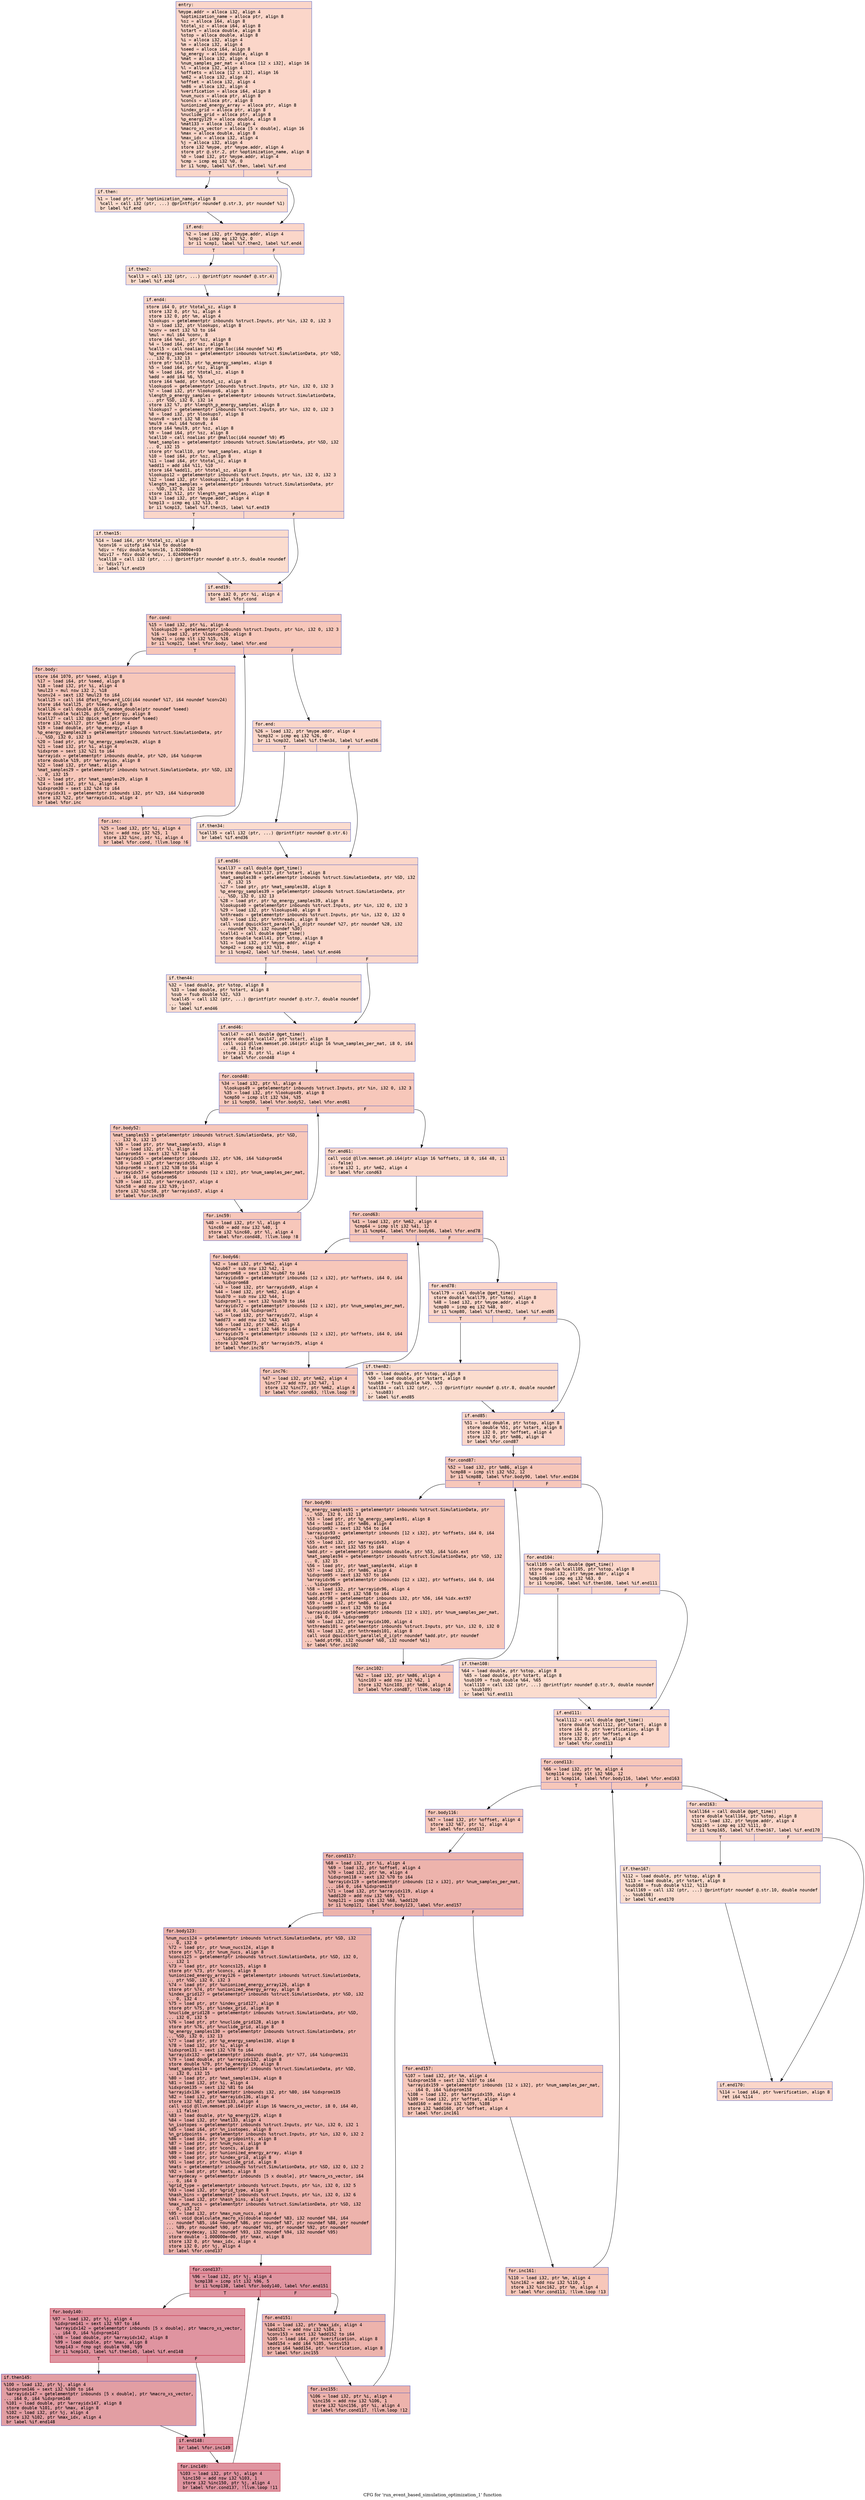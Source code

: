 digraph "CFG for 'run_event_based_simulation_optimization_1' function" {
	label="CFG for 'run_event_based_simulation_optimization_1' function";

	Node0x564d03c29270 [shape=record,color="#3d50c3ff", style=filled, fillcolor="#f6a38570" fontname="Courier",label="{entry:\l|  %mype.addr = alloca i32, align 4\l  %optimization_name = alloca ptr, align 8\l  %sz = alloca i64, align 8\l  %total_sz = alloca i64, align 8\l  %start = alloca double, align 8\l  %stop = alloca double, align 8\l  %i = alloca i32, align 4\l  %m = alloca i32, align 4\l  %seed = alloca i64, align 8\l  %p_energy = alloca double, align 8\l  %mat = alloca i32, align 4\l  %num_samples_per_mat = alloca [12 x i32], align 16\l  %l = alloca i32, align 4\l  %offsets = alloca [12 x i32], align 16\l  %m62 = alloca i32, align 4\l  %offset = alloca i32, align 4\l  %m86 = alloca i32, align 4\l  %verification = alloca i64, align 8\l  %num_nucs = alloca ptr, align 8\l  %concs = alloca ptr, align 8\l  %unionized_energy_array = alloca ptr, align 8\l  %index_grid = alloca ptr, align 8\l  %nuclide_grid = alloca ptr, align 8\l  %p_energy129 = alloca double, align 8\l  %mat133 = alloca i32, align 4\l  %macro_xs_vector = alloca [5 x double], align 16\l  %max = alloca double, align 8\l  %max_idx = alloca i32, align 4\l  %j = alloca i32, align 4\l  store i32 %mype, ptr %mype.addr, align 4\l  store ptr @.str.2, ptr %optimization_name, align 8\l  %0 = load i32, ptr %mype.addr, align 4\l  %cmp = icmp eq i32 %0, 0\l  br i1 %cmp, label %if.then, label %if.end\l|{<s0>T|<s1>F}}"];
	Node0x564d03c29270:s0 -> Node0x564d03c05240[tooltip="entry -> if.then\nProbability 37.50%" ];
	Node0x564d03c29270:s1 -> Node0x564d03c052b0[tooltip="entry -> if.end\nProbability 62.50%" ];
	Node0x564d03c05240 [shape=record,color="#3d50c3ff", style=filled, fillcolor="#f7af9170" fontname="Courier",label="{if.then:\l|  %1 = load ptr, ptr %optimization_name, align 8\l  %call = call i32 (ptr, ...) @printf(ptr noundef @.str.3, ptr noundef %1)\l  br label %if.end\l}"];
	Node0x564d03c05240 -> Node0x564d03c052b0[tooltip="if.then -> if.end\nProbability 100.00%" ];
	Node0x564d03c052b0 [shape=record,color="#3d50c3ff", style=filled, fillcolor="#f6a38570" fontname="Courier",label="{if.end:\l|  %2 = load i32, ptr %mype.addr, align 4\l  %cmp1 = icmp eq i32 %2, 0\l  br i1 %cmp1, label %if.then2, label %if.end4\l|{<s0>T|<s1>F}}"];
	Node0x564d03c052b0:s0 -> Node0x564d03c05720[tooltip="if.end -> if.then2\nProbability 37.50%" ];
	Node0x564d03c052b0:s1 -> Node0x564d03c05770[tooltip="if.end -> if.end4\nProbability 62.50%" ];
	Node0x564d03c05720 [shape=record,color="#3d50c3ff", style=filled, fillcolor="#f7af9170" fontname="Courier",label="{if.then2:\l|  %call3 = call i32 (ptr, ...) @printf(ptr noundef @.str.4)\l  br label %if.end4\l}"];
	Node0x564d03c05720 -> Node0x564d03c05770[tooltip="if.then2 -> if.end4\nProbability 100.00%" ];
	Node0x564d03c05770 [shape=record,color="#3d50c3ff", style=filled, fillcolor="#f6a38570" fontname="Courier",label="{if.end4:\l|  store i64 0, ptr %total_sz, align 8\l  store i32 0, ptr %i, align 4\l  store i32 0, ptr %m, align 4\l  %lookups = getelementptr inbounds %struct.Inputs, ptr %in, i32 0, i32 3\l  %3 = load i32, ptr %lookups, align 8\l  %conv = sext i32 %3 to i64\l  %mul = mul i64 %conv, 8\l  store i64 %mul, ptr %sz, align 8\l  %4 = load i64, ptr %sz, align 8\l  %call5 = call noalias ptr @malloc(i64 noundef %4) #5\l  %p_energy_samples = getelementptr inbounds %struct.SimulationData, ptr %SD,\l... i32 0, i32 13\l  store ptr %call5, ptr %p_energy_samples, align 8\l  %5 = load i64, ptr %sz, align 8\l  %6 = load i64, ptr %total_sz, align 8\l  %add = add i64 %6, %5\l  store i64 %add, ptr %total_sz, align 8\l  %lookups6 = getelementptr inbounds %struct.Inputs, ptr %in, i32 0, i32 3\l  %7 = load i32, ptr %lookups6, align 8\l  %length_p_energy_samples = getelementptr inbounds %struct.SimulationData,\l... ptr %SD, i32 0, i32 14\l  store i32 %7, ptr %length_p_energy_samples, align 8\l  %lookups7 = getelementptr inbounds %struct.Inputs, ptr %in, i32 0, i32 3\l  %8 = load i32, ptr %lookups7, align 8\l  %conv8 = sext i32 %8 to i64\l  %mul9 = mul i64 %conv8, 4\l  store i64 %mul9, ptr %sz, align 8\l  %9 = load i64, ptr %sz, align 8\l  %call10 = call noalias ptr @malloc(i64 noundef %9) #5\l  %mat_samples = getelementptr inbounds %struct.SimulationData, ptr %SD, i32\l... 0, i32 15\l  store ptr %call10, ptr %mat_samples, align 8\l  %10 = load i64, ptr %sz, align 8\l  %11 = load i64, ptr %total_sz, align 8\l  %add11 = add i64 %11, %10\l  store i64 %add11, ptr %total_sz, align 8\l  %lookups12 = getelementptr inbounds %struct.Inputs, ptr %in, i32 0, i32 3\l  %12 = load i32, ptr %lookups12, align 8\l  %length_mat_samples = getelementptr inbounds %struct.SimulationData, ptr\l... %SD, i32 0, i32 16\l  store i32 %12, ptr %length_mat_samples, align 8\l  %13 = load i32, ptr %mype.addr, align 4\l  %cmp13 = icmp eq i32 %13, 0\l  br i1 %cmp13, label %if.then15, label %if.end19\l|{<s0>T|<s1>F}}"];
	Node0x564d03c05770:s0 -> Node0x564d03c07960[tooltip="if.end4 -> if.then15\nProbability 37.50%" ];
	Node0x564d03c05770:s1 -> Node0x564d03c079b0[tooltip="if.end4 -> if.end19\nProbability 62.50%" ];
	Node0x564d03c07960 [shape=record,color="#3d50c3ff", style=filled, fillcolor="#f7af9170" fontname="Courier",label="{if.then15:\l|  %14 = load i64, ptr %total_sz, align 8\l  %conv16 = uitofp i64 %14 to double\l  %div = fdiv double %conv16, 1.024000e+03\l  %div17 = fdiv double %div, 1.024000e+03\l  %call18 = call i32 (ptr, ...) @printf(ptr noundef @.str.5, double noundef\l... %div17)\l  br label %if.end19\l}"];
	Node0x564d03c07960 -> Node0x564d03c079b0[tooltip="if.then15 -> if.end19\nProbability 100.00%" ];
	Node0x564d03c079b0 [shape=record,color="#3d50c3ff", style=filled, fillcolor="#f6a38570" fontname="Courier",label="{if.end19:\l|  store i32 0, ptr %i, align 4\l  br label %for.cond\l}"];
	Node0x564d03c079b0 -> Node0x564d03c31810[tooltip="if.end19 -> for.cond\nProbability 100.00%" ];
	Node0x564d03c31810 [shape=record,color="#3d50c3ff", style=filled, fillcolor="#ec7f6370" fontname="Courier",label="{for.cond:\l|  %15 = load i32, ptr %i, align 4\l  %lookups20 = getelementptr inbounds %struct.Inputs, ptr %in, i32 0, i32 3\l  %16 = load i32, ptr %lookups20, align 8\l  %cmp21 = icmp slt i32 %15, %16\l  br i1 %cmp21, label %for.body, label %for.end\l|{<s0>T|<s1>F}}"];
	Node0x564d03c31810:s0 -> Node0x564d03c31b70[tooltip="for.cond -> for.body\nProbability 96.88%" ];
	Node0x564d03c31810:s1 -> Node0x564d03c31bf0[tooltip="for.cond -> for.end\nProbability 3.12%" ];
	Node0x564d03c31b70 [shape=record,color="#3d50c3ff", style=filled, fillcolor="#ec7f6370" fontname="Courier",label="{for.body:\l|  store i64 1070, ptr %seed, align 8\l  %17 = load i64, ptr %seed, align 8\l  %18 = load i32, ptr %i, align 4\l  %mul23 = mul nsw i32 2, %18\l  %conv24 = sext i32 %mul23 to i64\l  %call25 = call i64 @fast_forward_LCG(i64 noundef %17, i64 noundef %conv24)\l  store i64 %call25, ptr %seed, align 8\l  %call26 = call double @LCG_random_double(ptr noundef %seed)\l  store double %call26, ptr %p_energy, align 8\l  %call27 = call i32 @pick_mat(ptr noundef %seed)\l  store i32 %call27, ptr %mat, align 4\l  %19 = load double, ptr %p_energy, align 8\l  %p_energy_samples28 = getelementptr inbounds %struct.SimulationData, ptr\l... %SD, i32 0, i32 13\l  %20 = load ptr, ptr %p_energy_samples28, align 8\l  %21 = load i32, ptr %i, align 4\l  %idxprom = sext i32 %21 to i64\l  %arrayidx = getelementptr inbounds double, ptr %20, i64 %idxprom\l  store double %19, ptr %arrayidx, align 8\l  %22 = load i32, ptr %mat, align 4\l  %mat_samples29 = getelementptr inbounds %struct.SimulationData, ptr %SD, i32\l... 0, i32 15\l  %23 = load ptr, ptr %mat_samples29, align 8\l  %24 = load i32, ptr %i, align 4\l  %idxprom30 = sext i32 %24 to i64\l  %arrayidx31 = getelementptr inbounds i32, ptr %23, i64 %idxprom30\l  store i32 %22, ptr %arrayidx31, align 4\l  br label %for.inc\l}"];
	Node0x564d03c31b70 -> Node0x564d03c32e40[tooltip="for.body -> for.inc\nProbability 100.00%" ];
	Node0x564d03c32e40 [shape=record,color="#3d50c3ff", style=filled, fillcolor="#ec7f6370" fontname="Courier",label="{for.inc:\l|  %25 = load i32, ptr %i, align 4\l  %inc = add nsw i32 %25, 1\l  store i32 %inc, ptr %i, align 4\l  br label %for.cond, !llvm.loop !6\l}"];
	Node0x564d03c32e40 -> Node0x564d03c31810[tooltip="for.inc -> for.cond\nProbability 100.00%" ];
	Node0x564d03c31bf0 [shape=record,color="#3d50c3ff", style=filled, fillcolor="#f6a38570" fontname="Courier",label="{for.end:\l|  %26 = load i32, ptr %mype.addr, align 4\l  %cmp32 = icmp eq i32 %26, 0\l  br i1 %cmp32, label %if.then34, label %if.end36\l|{<s0>T|<s1>F}}"];
	Node0x564d03c31bf0:s0 -> Node0x564d03c333a0[tooltip="for.end -> if.then34\nProbability 37.50%" ];
	Node0x564d03c31bf0:s1 -> Node0x564d03c333f0[tooltip="for.end -> if.end36\nProbability 62.50%" ];
	Node0x564d03c333a0 [shape=record,color="#3d50c3ff", style=filled, fillcolor="#f7af9170" fontname="Courier",label="{if.then34:\l|  %call35 = call i32 (ptr, ...) @printf(ptr noundef @.str.6)\l  br label %if.end36\l}"];
	Node0x564d03c333a0 -> Node0x564d03c333f0[tooltip="if.then34 -> if.end36\nProbability 100.00%" ];
	Node0x564d03c333f0 [shape=record,color="#3d50c3ff", style=filled, fillcolor="#f6a38570" fontname="Courier",label="{if.end36:\l|  %call37 = call double @get_time()\l  store double %call37, ptr %start, align 8\l  %mat_samples38 = getelementptr inbounds %struct.SimulationData, ptr %SD, i32\l... 0, i32 15\l  %27 = load ptr, ptr %mat_samples38, align 8\l  %p_energy_samples39 = getelementptr inbounds %struct.SimulationData, ptr\l... %SD, i32 0, i32 13\l  %28 = load ptr, ptr %p_energy_samples39, align 8\l  %lookups40 = getelementptr inbounds %struct.Inputs, ptr %in, i32 0, i32 3\l  %29 = load i32, ptr %lookups40, align 8\l  %nthreads = getelementptr inbounds %struct.Inputs, ptr %in, i32 0, i32 0\l  %30 = load i32, ptr %nthreads, align 8\l  call void @quickSort_parallel_i_d(ptr noundef %27, ptr noundef %28, i32\l... noundef %29, i32 noundef %30)\l  %call41 = call double @get_time()\l  store double %call41, ptr %stop, align 8\l  %31 = load i32, ptr %mype.addr, align 4\l  %cmp42 = icmp eq i32 %31, 0\l  br i1 %cmp42, label %if.then44, label %if.end46\l|{<s0>T|<s1>F}}"];
	Node0x564d03c333f0:s0 -> Node0x564d03c34310[tooltip="if.end36 -> if.then44\nProbability 37.50%" ];
	Node0x564d03c333f0:s1 -> Node0x564d03c34360[tooltip="if.end36 -> if.end46\nProbability 62.50%" ];
	Node0x564d03c34310 [shape=record,color="#3d50c3ff", style=filled, fillcolor="#f7af9170" fontname="Courier",label="{if.then44:\l|  %32 = load double, ptr %stop, align 8\l  %33 = load double, ptr %start, align 8\l  %sub = fsub double %32, %33\l  %call45 = call i32 (ptr, ...) @printf(ptr noundef @.str.7, double noundef\l... %sub)\l  br label %if.end46\l}"];
	Node0x564d03c34310 -> Node0x564d03c34360[tooltip="if.then44 -> if.end46\nProbability 100.00%" ];
	Node0x564d03c34360 [shape=record,color="#3d50c3ff", style=filled, fillcolor="#f6a38570" fontname="Courier",label="{if.end46:\l|  %call47 = call double @get_time()\l  store double %call47, ptr %start, align 8\l  call void @llvm.memset.p0.i64(ptr align 16 %num_samples_per_mat, i8 0, i64\l... 48, i1 false)\l  store i32 0, ptr %l, align 4\l  br label %for.cond48\l}"];
	Node0x564d03c34360 -> Node0x564d03c06cb0[tooltip="if.end46 -> for.cond48\nProbability 100.00%" ];
	Node0x564d03c06cb0 [shape=record,color="#3d50c3ff", style=filled, fillcolor="#ec7f6370" fontname="Courier",label="{for.cond48:\l|  %34 = load i32, ptr %l, align 4\l  %lookups49 = getelementptr inbounds %struct.Inputs, ptr %in, i32 0, i32 3\l  %35 = load i32, ptr %lookups49, align 8\l  %cmp50 = icmp slt i32 %34, %35\l  br i1 %cmp50, label %for.body52, label %for.end61\l|{<s0>T|<s1>F}}"];
	Node0x564d03c06cb0:s0 -> Node0x564d03c06df0[tooltip="for.cond48 -> for.body52\nProbability 96.88%" ];
	Node0x564d03c06cb0:s1 -> Node0x564d03c35560[tooltip="for.cond48 -> for.end61\nProbability 3.12%" ];
	Node0x564d03c06df0 [shape=record,color="#3d50c3ff", style=filled, fillcolor="#ec7f6370" fontname="Courier",label="{for.body52:\l|  %mat_samples53 = getelementptr inbounds %struct.SimulationData, ptr %SD,\l... i32 0, i32 15\l  %36 = load ptr, ptr %mat_samples53, align 8\l  %37 = load i32, ptr %l, align 4\l  %idxprom54 = sext i32 %37 to i64\l  %arrayidx55 = getelementptr inbounds i32, ptr %36, i64 %idxprom54\l  %38 = load i32, ptr %arrayidx55, align 4\l  %idxprom56 = sext i32 %38 to i64\l  %arrayidx57 = getelementptr inbounds [12 x i32], ptr %num_samples_per_mat,\l... i64 0, i64 %idxprom56\l  %39 = load i32, ptr %arrayidx57, align 4\l  %inc58 = add nsw i32 %39, 1\l  store i32 %inc58, ptr %arrayidx57, align 4\l  br label %for.inc59\l}"];
	Node0x564d03c06df0 -> Node0x564d03c35de0[tooltip="for.body52 -> for.inc59\nProbability 100.00%" ];
	Node0x564d03c35de0 [shape=record,color="#3d50c3ff", style=filled, fillcolor="#ec7f6370" fontname="Courier",label="{for.inc59:\l|  %40 = load i32, ptr %l, align 4\l  %inc60 = add nsw i32 %40, 1\l  store i32 %inc60, ptr %l, align 4\l  br label %for.cond48, !llvm.loop !8\l}"];
	Node0x564d03c35de0 -> Node0x564d03c06cb0[tooltip="for.inc59 -> for.cond48\nProbability 100.00%" ];
	Node0x564d03c35560 [shape=record,color="#3d50c3ff", style=filled, fillcolor="#f6a38570" fontname="Courier",label="{for.end61:\l|  call void @llvm.memset.p0.i64(ptr align 16 %offsets, i8 0, i64 48, i1\l... false)\l  store i32 1, ptr %m62, align 4\l  br label %for.cond63\l}"];
	Node0x564d03c35560 -> Node0x564d03c364c0[tooltip="for.end61 -> for.cond63\nProbability 100.00%" ];
	Node0x564d03c364c0 [shape=record,color="#3d50c3ff", style=filled, fillcolor="#ec7f6370" fontname="Courier",label="{for.cond63:\l|  %41 = load i32, ptr %m62, align 4\l  %cmp64 = icmp slt i32 %41, 12\l  br i1 %cmp64, label %for.body66, label %for.end78\l|{<s0>T|<s1>F}}"];
	Node0x564d03c364c0:s0 -> Node0x564d03c36690[tooltip="for.cond63 -> for.body66\nProbability 96.88%" ];
	Node0x564d03c364c0:s1 -> Node0x564d03c366e0[tooltip="for.cond63 -> for.end78\nProbability 3.12%" ];
	Node0x564d03c36690 [shape=record,color="#3d50c3ff", style=filled, fillcolor="#ec7f6370" fontname="Courier",label="{for.body66:\l|  %42 = load i32, ptr %m62, align 4\l  %sub67 = sub nsw i32 %42, 1\l  %idxprom68 = sext i32 %sub67 to i64\l  %arrayidx69 = getelementptr inbounds [12 x i32], ptr %offsets, i64 0, i64\l... %idxprom68\l  %43 = load i32, ptr %arrayidx69, align 4\l  %44 = load i32, ptr %m62, align 4\l  %sub70 = sub nsw i32 %44, 1\l  %idxprom71 = sext i32 %sub70 to i64\l  %arrayidx72 = getelementptr inbounds [12 x i32], ptr %num_samples_per_mat,\l... i64 0, i64 %idxprom71\l  %45 = load i32, ptr %arrayidx72, align 4\l  %add73 = add nsw i32 %43, %45\l  %46 = load i32, ptr %m62, align 4\l  %idxprom74 = sext i32 %46 to i64\l  %arrayidx75 = getelementptr inbounds [12 x i32], ptr %offsets, i64 0, i64\l... %idxprom74\l  store i32 %add73, ptr %arrayidx75, align 4\l  br label %for.inc76\l}"];
	Node0x564d03c36690 -> Node0x564d03c371d0[tooltip="for.body66 -> for.inc76\nProbability 100.00%" ];
	Node0x564d03c371d0 [shape=record,color="#3d50c3ff", style=filled, fillcolor="#ec7f6370" fontname="Courier",label="{for.inc76:\l|  %47 = load i32, ptr %m62, align 4\l  %inc77 = add nsw i32 %47, 1\l  store i32 %inc77, ptr %m62, align 4\l  br label %for.cond63, !llvm.loop !9\l}"];
	Node0x564d03c371d0 -> Node0x564d03c364c0[tooltip="for.inc76 -> for.cond63\nProbability 100.00%" ];
	Node0x564d03c366e0 [shape=record,color="#3d50c3ff", style=filled, fillcolor="#f6a38570" fontname="Courier",label="{for.end78:\l|  %call79 = call double @get_time()\l  store double %call79, ptr %stop, align 8\l  %48 = load i32, ptr %mype.addr, align 4\l  %cmp80 = icmp eq i32 %48, 0\l  br i1 %cmp80, label %if.then82, label %if.end85\l|{<s0>T|<s1>F}}"];
	Node0x564d03c366e0:s0 -> Node0x564d03c38120[tooltip="for.end78 -> if.then82\nProbability 37.50%" ];
	Node0x564d03c366e0:s1 -> Node0x564d03c381a0[tooltip="for.end78 -> if.end85\nProbability 62.50%" ];
	Node0x564d03c38120 [shape=record,color="#3d50c3ff", style=filled, fillcolor="#f7af9170" fontname="Courier",label="{if.then82:\l|  %49 = load double, ptr %stop, align 8\l  %50 = load double, ptr %start, align 8\l  %sub83 = fsub double %49, %50\l  %call84 = call i32 (ptr, ...) @printf(ptr noundef @.str.8, double noundef\l... %sub83)\l  br label %if.end85\l}"];
	Node0x564d03c38120 -> Node0x564d03c381a0[tooltip="if.then82 -> if.end85\nProbability 100.00%" ];
	Node0x564d03c381a0 [shape=record,color="#3d50c3ff", style=filled, fillcolor="#f6a38570" fontname="Courier",label="{if.end85:\l|  %51 = load double, ptr %stop, align 8\l  store double %51, ptr %start, align 8\l  store i32 0, ptr %offset, align 4\l  store i32 0, ptr %m86, align 4\l  br label %for.cond87\l}"];
	Node0x564d03c381a0 -> Node0x564d03c38880[tooltip="if.end85 -> for.cond87\nProbability 100.00%" ];
	Node0x564d03c38880 [shape=record,color="#3d50c3ff", style=filled, fillcolor="#ec7f6370" fontname="Courier",label="{for.cond87:\l|  %52 = load i32, ptr %m86, align 4\l  %cmp88 = icmp slt i32 %52, 12\l  br i1 %cmp88, label %for.body90, label %for.end104\l|{<s0>T|<s1>F}}"];
	Node0x564d03c38880:s0 -> Node0x564d03c38aa0[tooltip="for.cond87 -> for.body90\nProbability 96.88%" ];
	Node0x564d03c38880:s1 -> Node0x564d03c38b20[tooltip="for.cond87 -> for.end104\nProbability 3.12%" ];
	Node0x564d03c38aa0 [shape=record,color="#3d50c3ff", style=filled, fillcolor="#ec7f6370" fontname="Courier",label="{for.body90:\l|  %p_energy_samples91 = getelementptr inbounds %struct.SimulationData, ptr\l... %SD, i32 0, i32 13\l  %53 = load ptr, ptr %p_energy_samples91, align 8\l  %54 = load i32, ptr %m86, align 4\l  %idxprom92 = sext i32 %54 to i64\l  %arrayidx93 = getelementptr inbounds [12 x i32], ptr %offsets, i64 0, i64\l... %idxprom92\l  %55 = load i32, ptr %arrayidx93, align 4\l  %idx.ext = sext i32 %55 to i64\l  %add.ptr = getelementptr inbounds double, ptr %53, i64 %idx.ext\l  %mat_samples94 = getelementptr inbounds %struct.SimulationData, ptr %SD, i32\l... 0, i32 15\l  %56 = load ptr, ptr %mat_samples94, align 8\l  %57 = load i32, ptr %m86, align 4\l  %idxprom95 = sext i32 %57 to i64\l  %arrayidx96 = getelementptr inbounds [12 x i32], ptr %offsets, i64 0, i64\l... %idxprom95\l  %58 = load i32, ptr %arrayidx96, align 4\l  %idx.ext97 = sext i32 %58 to i64\l  %add.ptr98 = getelementptr inbounds i32, ptr %56, i64 %idx.ext97\l  %59 = load i32, ptr %m86, align 4\l  %idxprom99 = sext i32 %59 to i64\l  %arrayidx100 = getelementptr inbounds [12 x i32], ptr %num_samples_per_mat,\l... i64 0, i64 %idxprom99\l  %60 = load i32, ptr %arrayidx100, align 4\l  %nthreads101 = getelementptr inbounds %struct.Inputs, ptr %in, i32 0, i32 0\l  %61 = load i32, ptr %nthreads101, align 8\l  call void @quickSort_parallel_d_i(ptr noundef %add.ptr, ptr noundef\l... %add.ptr98, i32 noundef %60, i32 noundef %61)\l  br label %for.inc102\l}"];
	Node0x564d03c38aa0 -> Node0x564d03c39d30[tooltip="for.body90 -> for.inc102\nProbability 100.00%" ];
	Node0x564d03c39d30 [shape=record,color="#3d50c3ff", style=filled, fillcolor="#ec7f6370" fontname="Courier",label="{for.inc102:\l|  %62 = load i32, ptr %m86, align 4\l  %inc103 = add nsw i32 %62, 1\l  store i32 %inc103, ptr %m86, align 4\l  br label %for.cond87, !llvm.loop !10\l}"];
	Node0x564d03c39d30 -> Node0x564d03c38880[tooltip="for.inc102 -> for.cond87\nProbability 100.00%" ];
	Node0x564d03c38b20 [shape=record,color="#3d50c3ff", style=filled, fillcolor="#f6a38570" fontname="Courier",label="{for.end104:\l|  %call105 = call double @get_time()\l  store double %call105, ptr %stop, align 8\l  %63 = load i32, ptr %mype.addr, align 4\l  %cmp106 = icmp eq i32 %63, 0\l  br i1 %cmp106, label %if.then108, label %if.end111\l|{<s0>T|<s1>F}}"];
	Node0x564d03c38b20:s0 -> Node0x564d03c3a400[tooltip="for.end104 -> if.then108\nProbability 37.50%" ];
	Node0x564d03c38b20:s1 -> Node0x564d03c3a450[tooltip="for.end104 -> if.end111\nProbability 62.50%" ];
	Node0x564d03c3a400 [shape=record,color="#3d50c3ff", style=filled, fillcolor="#f7af9170" fontname="Courier",label="{if.then108:\l|  %64 = load double, ptr %stop, align 8\l  %65 = load double, ptr %start, align 8\l  %sub109 = fsub double %64, %65\l  %call110 = call i32 (ptr, ...) @printf(ptr noundef @.str.9, double noundef\l... %sub109)\l  br label %if.end111\l}"];
	Node0x564d03c3a400 -> Node0x564d03c3a450[tooltip="if.then108 -> if.end111\nProbability 100.00%" ];
	Node0x564d03c3a450 [shape=record,color="#3d50c3ff", style=filled, fillcolor="#f6a38570" fontname="Courier",label="{if.end111:\l|  %call112 = call double @get_time()\l  store double %call112, ptr %start, align 8\l  store i64 0, ptr %verification, align 8\l  store i32 0, ptr %offset, align 4\l  store i32 0, ptr %m, align 4\l  br label %for.cond113\l}"];
	Node0x564d03c3a450 -> Node0x564d03c3ac10[tooltip="if.end111 -> for.cond113\nProbability 100.00%" ];
	Node0x564d03c3ac10 [shape=record,color="#3d50c3ff", style=filled, fillcolor="#ec7f6370" fontname="Courier",label="{for.cond113:\l|  %66 = load i32, ptr %m, align 4\l  %cmp114 = icmp slt i32 %66, 12\l  br i1 %cmp114, label %for.body116, label %for.end163\l|{<s0>T|<s1>F}}"];
	Node0x564d03c3ac10:s0 -> Node0x564d03c3ae30[tooltip="for.cond113 -> for.body116\nProbability 96.88%" ];
	Node0x564d03c3ac10:s1 -> Node0x564d03c3aeb0[tooltip="for.cond113 -> for.end163\nProbability 3.12%" ];
	Node0x564d03c3ae30 [shape=record,color="#3d50c3ff", style=filled, fillcolor="#ec7f6370" fontname="Courier",label="{for.body116:\l|  %67 = load i32, ptr %offset, align 4\l  store i32 %67, ptr %i, align 4\l  br label %for.cond117\l}"];
	Node0x564d03c3ae30 -> Node0x564d03c3b100[tooltip="for.body116 -> for.cond117\nProbability 100.00%" ];
	Node0x564d03c3b100 [shape=record,color="#3d50c3ff", style=filled, fillcolor="#d6524470" fontname="Courier",label="{for.cond117:\l|  %68 = load i32, ptr %i, align 4\l  %69 = load i32, ptr %offset, align 4\l  %70 = load i32, ptr %m, align 4\l  %idxprom118 = sext i32 %70 to i64\l  %arrayidx119 = getelementptr inbounds [12 x i32], ptr %num_samples_per_mat,\l... i64 0, i64 %idxprom118\l  %71 = load i32, ptr %arrayidx119, align 4\l  %add120 = add nsw i32 %69, %71\l  %cmp121 = icmp slt i32 %68, %add120\l  br i1 %cmp121, label %for.body123, label %for.end157\l|{<s0>T|<s1>F}}"];
	Node0x564d03c3b100:s0 -> Node0x564d03c3b710[tooltip="for.cond117 -> for.body123\nProbability 96.88%" ];
	Node0x564d03c3b100:s1 -> Node0x564d03c3b760[tooltip="for.cond117 -> for.end157\nProbability 3.12%" ];
	Node0x564d03c3b710 [shape=record,color="#3d50c3ff", style=filled, fillcolor="#d6524470" fontname="Courier",label="{for.body123:\l|  %num_nucs124 = getelementptr inbounds %struct.SimulationData, ptr %SD, i32\l... 0, i32 0\l  %72 = load ptr, ptr %num_nucs124, align 8\l  store ptr %72, ptr %num_nucs, align 8\l  %concs125 = getelementptr inbounds %struct.SimulationData, ptr %SD, i32 0,\l... i32 1\l  %73 = load ptr, ptr %concs125, align 8\l  store ptr %73, ptr %concs, align 8\l  %unionized_energy_array126 = getelementptr inbounds %struct.SimulationData,\l... ptr %SD, i32 0, i32 3\l  %74 = load ptr, ptr %unionized_energy_array126, align 8\l  store ptr %74, ptr %unionized_energy_array, align 8\l  %index_grid127 = getelementptr inbounds %struct.SimulationData, ptr %SD, i32\l... 0, i32 4\l  %75 = load ptr, ptr %index_grid127, align 8\l  store ptr %75, ptr %index_grid, align 8\l  %nuclide_grid128 = getelementptr inbounds %struct.SimulationData, ptr %SD,\l... i32 0, i32 5\l  %76 = load ptr, ptr %nuclide_grid128, align 8\l  store ptr %76, ptr %nuclide_grid, align 8\l  %p_energy_samples130 = getelementptr inbounds %struct.SimulationData, ptr\l... %SD, i32 0, i32 13\l  %77 = load ptr, ptr %p_energy_samples130, align 8\l  %78 = load i32, ptr %i, align 4\l  %idxprom131 = sext i32 %78 to i64\l  %arrayidx132 = getelementptr inbounds double, ptr %77, i64 %idxprom131\l  %79 = load double, ptr %arrayidx132, align 8\l  store double %79, ptr %p_energy129, align 8\l  %mat_samples134 = getelementptr inbounds %struct.SimulationData, ptr %SD,\l... i32 0, i32 15\l  %80 = load ptr, ptr %mat_samples134, align 8\l  %81 = load i32, ptr %i, align 4\l  %idxprom135 = sext i32 %81 to i64\l  %arrayidx136 = getelementptr inbounds i32, ptr %80, i64 %idxprom135\l  %82 = load i32, ptr %arrayidx136, align 4\l  store i32 %82, ptr %mat133, align 4\l  call void @llvm.memset.p0.i64(ptr align 16 %macro_xs_vector, i8 0, i64 40,\l... i1 false)\l  %83 = load double, ptr %p_energy129, align 8\l  %84 = load i32, ptr %mat133, align 4\l  %n_isotopes = getelementptr inbounds %struct.Inputs, ptr %in, i32 0, i32 1\l  %85 = load i64, ptr %n_isotopes, align 8\l  %n_gridpoints = getelementptr inbounds %struct.Inputs, ptr %in, i32 0, i32 2\l  %86 = load i64, ptr %n_gridpoints, align 8\l  %87 = load ptr, ptr %num_nucs, align 8\l  %88 = load ptr, ptr %concs, align 8\l  %89 = load ptr, ptr %unionized_energy_array, align 8\l  %90 = load ptr, ptr %index_grid, align 8\l  %91 = load ptr, ptr %nuclide_grid, align 8\l  %mats = getelementptr inbounds %struct.SimulationData, ptr %SD, i32 0, i32 2\l  %92 = load ptr, ptr %mats, align 8\l  %arraydecay = getelementptr inbounds [5 x double], ptr %macro_xs_vector, i64\l... 0, i64 0\l  %grid_type = getelementptr inbounds %struct.Inputs, ptr %in, i32 0, i32 5\l  %93 = load i32, ptr %grid_type, align 8\l  %hash_bins = getelementptr inbounds %struct.Inputs, ptr %in, i32 0, i32 6\l  %94 = load i32, ptr %hash_bins, align 4\l  %max_num_nucs = getelementptr inbounds %struct.SimulationData, ptr %SD, i32\l... 0, i32 12\l  %95 = load i32, ptr %max_num_nucs, align 4\l  call void @calculate_macro_xs(double noundef %83, i32 noundef %84, i64\l... noundef %85, i64 noundef %86, ptr noundef %87, ptr noundef %88, ptr noundef\l... %89, ptr noundef %90, ptr noundef %91, ptr noundef %92, ptr noundef\l... %arraydecay, i32 noundef %93, i32 noundef %94, i32 noundef %95)\l  store double -1.000000e+00, ptr %max, align 8\l  store i32 0, ptr %max_idx, align 4\l  store i32 0, ptr %j, align 4\l  br label %for.cond137\l}"];
	Node0x564d03c3b710 -> Node0x564d03c379e0[tooltip="for.body123 -> for.cond137\nProbability 100.00%" ];
	Node0x564d03c379e0 [shape=record,color="#b70d28ff", style=filled, fillcolor="#b70d2870" fontname="Courier",label="{for.cond137:\l|  %96 = load i32, ptr %j, align 4\l  %cmp138 = icmp slt i32 %96, 5\l  br i1 %cmp138, label %for.body140, label %for.end151\l|{<s0>T|<s1>F}}"];
	Node0x564d03c379e0:s0 -> Node0x564d03c3eaa0[tooltip="for.cond137 -> for.body140\nProbability 96.88%" ];
	Node0x564d03c379e0:s1 -> Node0x564d03c3eaf0[tooltip="for.cond137 -> for.end151\nProbability 3.12%" ];
	Node0x564d03c3eaa0 [shape=record,color="#b70d28ff", style=filled, fillcolor="#b70d2870" fontname="Courier",label="{for.body140:\l|  %97 = load i32, ptr %j, align 4\l  %idxprom141 = sext i32 %97 to i64\l  %arrayidx142 = getelementptr inbounds [5 x double], ptr %macro_xs_vector,\l... i64 0, i64 %idxprom141\l  %98 = load double, ptr %arrayidx142, align 8\l  %99 = load double, ptr %max, align 8\l  %cmp143 = fcmp ogt double %98, %99\l  br i1 %cmp143, label %if.then145, label %if.end148\l|{<s0>T|<s1>F}}"];
	Node0x564d03c3eaa0:s0 -> Node0x564d03c34840[tooltip="for.body140 -> if.then145\nProbability 50.00%" ];
	Node0x564d03c3eaa0:s1 -> Node0x564d03c348c0[tooltip="for.body140 -> if.end148\nProbability 50.00%" ];
	Node0x564d03c34840 [shape=record,color="#3d50c3ff", style=filled, fillcolor="#be242e70" fontname="Courier",label="{if.then145:\l|  %100 = load i32, ptr %j, align 4\l  %idxprom146 = sext i32 %100 to i64\l  %arrayidx147 = getelementptr inbounds [5 x double], ptr %macro_xs_vector,\l... i64 0, i64 %idxprom146\l  %101 = load double, ptr %arrayidx147, align 8\l  store double %101, ptr %max, align 8\l  %102 = load i32, ptr %j, align 4\l  store i32 %102, ptr %max_idx, align 4\l  br label %if.end148\l}"];
	Node0x564d03c34840 -> Node0x564d03c348c0[tooltip="if.then145 -> if.end148\nProbability 100.00%" ];
	Node0x564d03c348c0 [shape=record,color="#b70d28ff", style=filled, fillcolor="#b70d2870" fontname="Courier",label="{if.end148:\l|  br label %for.inc149\l}"];
	Node0x564d03c348c0 -> Node0x564d03c34eb0[tooltip="if.end148 -> for.inc149\nProbability 100.00%" ];
	Node0x564d03c34eb0 [shape=record,color="#b70d28ff", style=filled, fillcolor="#b70d2870" fontname="Courier",label="{for.inc149:\l|  %103 = load i32, ptr %j, align 4\l  %inc150 = add nsw i32 %103, 1\l  store i32 %inc150, ptr %j, align 4\l  br label %for.cond137, !llvm.loop !11\l}"];
	Node0x564d03c34eb0 -> Node0x564d03c379e0[tooltip="for.inc149 -> for.cond137\nProbability 100.00%" ];
	Node0x564d03c3eaf0 [shape=record,color="#3d50c3ff", style=filled, fillcolor="#d6524470" fontname="Courier",label="{for.end151:\l|  %104 = load i32, ptr %max_idx, align 4\l  %add152 = add nsw i32 %104, 1\l  %conv153 = sext i32 %add152 to i64\l  %105 = load i64, ptr %verification, align 8\l  %add154 = add i64 %105, %conv153\l  store i64 %add154, ptr %verification, align 8\l  br label %for.inc155\l}"];
	Node0x564d03c3eaf0 -> Node0x564d03c408c0[tooltip="for.end151 -> for.inc155\nProbability 100.00%" ];
	Node0x564d03c408c0 [shape=record,color="#3d50c3ff", style=filled, fillcolor="#d6524470" fontname="Courier",label="{for.inc155:\l|  %106 = load i32, ptr %i, align 4\l  %inc156 = add nsw i32 %106, 1\l  store i32 %inc156, ptr %i, align 4\l  br label %for.cond117, !llvm.loop !12\l}"];
	Node0x564d03c408c0 -> Node0x564d03c3b100[tooltip="for.inc155 -> for.cond117\nProbability 100.00%" ];
	Node0x564d03c3b760 [shape=record,color="#3d50c3ff", style=filled, fillcolor="#ec7f6370" fontname="Courier",label="{for.end157:\l|  %107 = load i32, ptr %m, align 4\l  %idxprom158 = sext i32 %107 to i64\l  %arrayidx159 = getelementptr inbounds [12 x i32], ptr %num_samples_per_mat,\l... i64 0, i64 %idxprom158\l  %108 = load i32, ptr %arrayidx159, align 4\l  %109 = load i32, ptr %offset, align 4\l  %add160 = add nsw i32 %109, %108\l  store i32 %add160, ptr %offset, align 4\l  br label %for.inc161\l}"];
	Node0x564d03c3b760 -> Node0x564d03c411d0[tooltip="for.end157 -> for.inc161\nProbability 100.00%" ];
	Node0x564d03c411d0 [shape=record,color="#3d50c3ff", style=filled, fillcolor="#ec7f6370" fontname="Courier",label="{for.inc161:\l|  %110 = load i32, ptr %m, align 4\l  %inc162 = add nsw i32 %110, 1\l  store i32 %inc162, ptr %m, align 4\l  br label %for.cond113, !llvm.loop !13\l}"];
	Node0x564d03c411d0 -> Node0x564d03c3ac10[tooltip="for.inc161 -> for.cond113\nProbability 100.00%" ];
	Node0x564d03c3aeb0 [shape=record,color="#3d50c3ff", style=filled, fillcolor="#f6a38570" fontname="Courier",label="{for.end163:\l|  %call164 = call double @get_time()\l  store double %call164, ptr %stop, align 8\l  %111 = load i32, ptr %mype.addr, align 4\l  %cmp165 = icmp eq i32 %111, 0\l  br i1 %cmp165, label %if.then167, label %if.end170\l|{<s0>T|<s1>F}}"];
	Node0x564d03c3aeb0:s0 -> Node0x564d03c418e0[tooltip="for.end163 -> if.then167\nProbability 37.50%" ];
	Node0x564d03c3aeb0:s1 -> Node0x564d03c41960[tooltip="for.end163 -> if.end170\nProbability 62.50%" ];
	Node0x564d03c418e0 [shape=record,color="#3d50c3ff", style=filled, fillcolor="#f7af9170" fontname="Courier",label="{if.then167:\l|  %112 = load double, ptr %stop, align 8\l  %113 = load double, ptr %start, align 8\l  %sub168 = fsub double %112, %113\l  %call169 = call i32 (ptr, ...) @printf(ptr noundef @.str.10, double noundef\l... %sub168)\l  br label %if.end170\l}"];
	Node0x564d03c418e0 -> Node0x564d03c41960[tooltip="if.then167 -> if.end170\nProbability 100.00%" ];
	Node0x564d03c41960 [shape=record,color="#3d50c3ff", style=filled, fillcolor="#f6a38570" fontname="Courier",label="{if.end170:\l|  %114 = load i64, ptr %verification, align 8\l  ret i64 %114\l}"];
}
